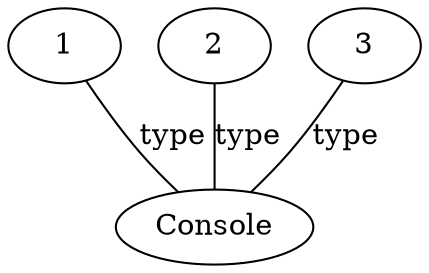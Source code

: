  
        graph "grafo" { 
        overlap = "scale"; 
        1 -- Console [label=type]
2 -- Console [label=type]
3 -- Console [label=type]
}
